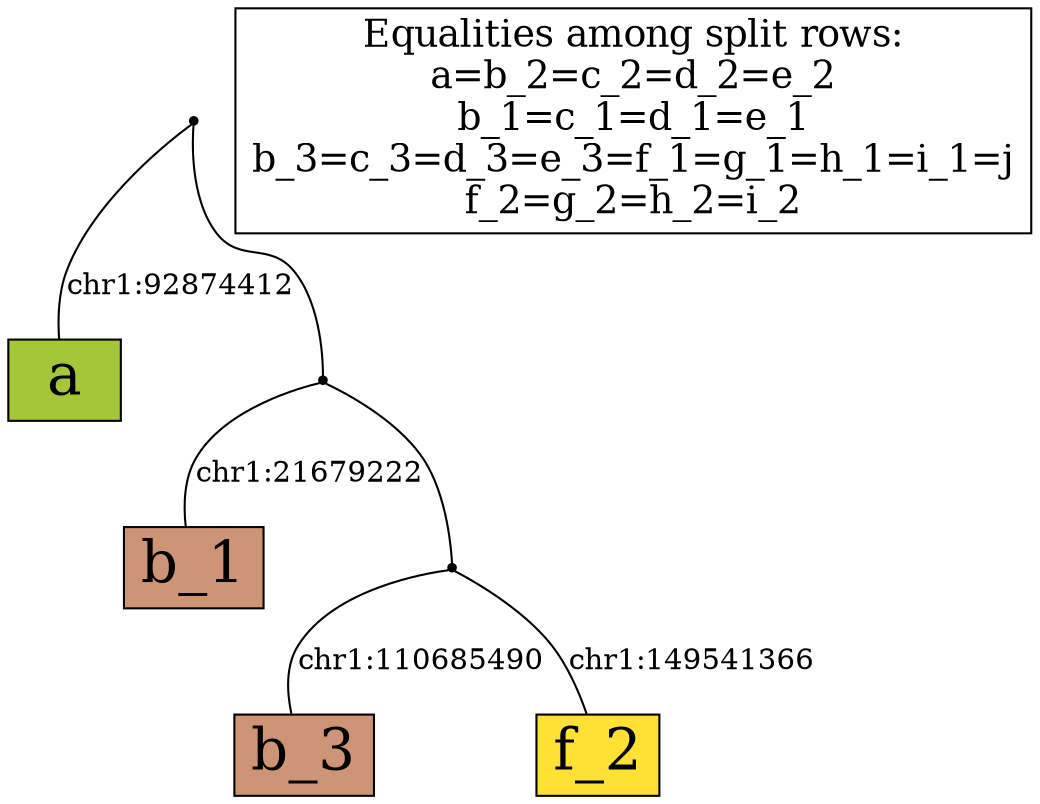 digraph {
a[label="a",shape=box,style=filled,fontsize=28,fillcolor="#a4c639"];
b_1[label="b_1",shape=box,style=filled,fontsize=28,fillcolor="#cd9575"];
b_3[label="b_3",shape=box,style=filled,fontsize=28,fillcolor="#cd9575"];
f_2[label="f_2",shape=box,style=filled,fontsize=28,fillcolor="#ffe135"];
legend[label="Equalities among split rows:
a=b_2=c_2=d_2=e_2
b_1=c_1=d_1=e_1
b_3=c_3=d_3=e_3=f_1=g_1=h_1=i_1=j
f_2=g_2=h_2=i_2
",shape=box,fontsize=18];
Int1[shape=point,style=filled,fillcolor=black,label=""];
Int1 -> b_3[arrowhead=none, label="chr1:110685490"];
Int1 -> f_2[arrowhead=none, label="chr1:149541366"];
Int2[shape=point,style=filled,fillcolor=black,label=""];
Int2 -> b_1[arrowhead=none, label="chr1:21679222"];
Int2 -> Int1[arrowhead=none, label=""];
Int3[shape=point,style=filled,fillcolor=black,label=""];
Int3 -> a[arrowhead=none, label="chr1:92874412"];
Int3 -> Int2[arrowhead=none, label=""];
}